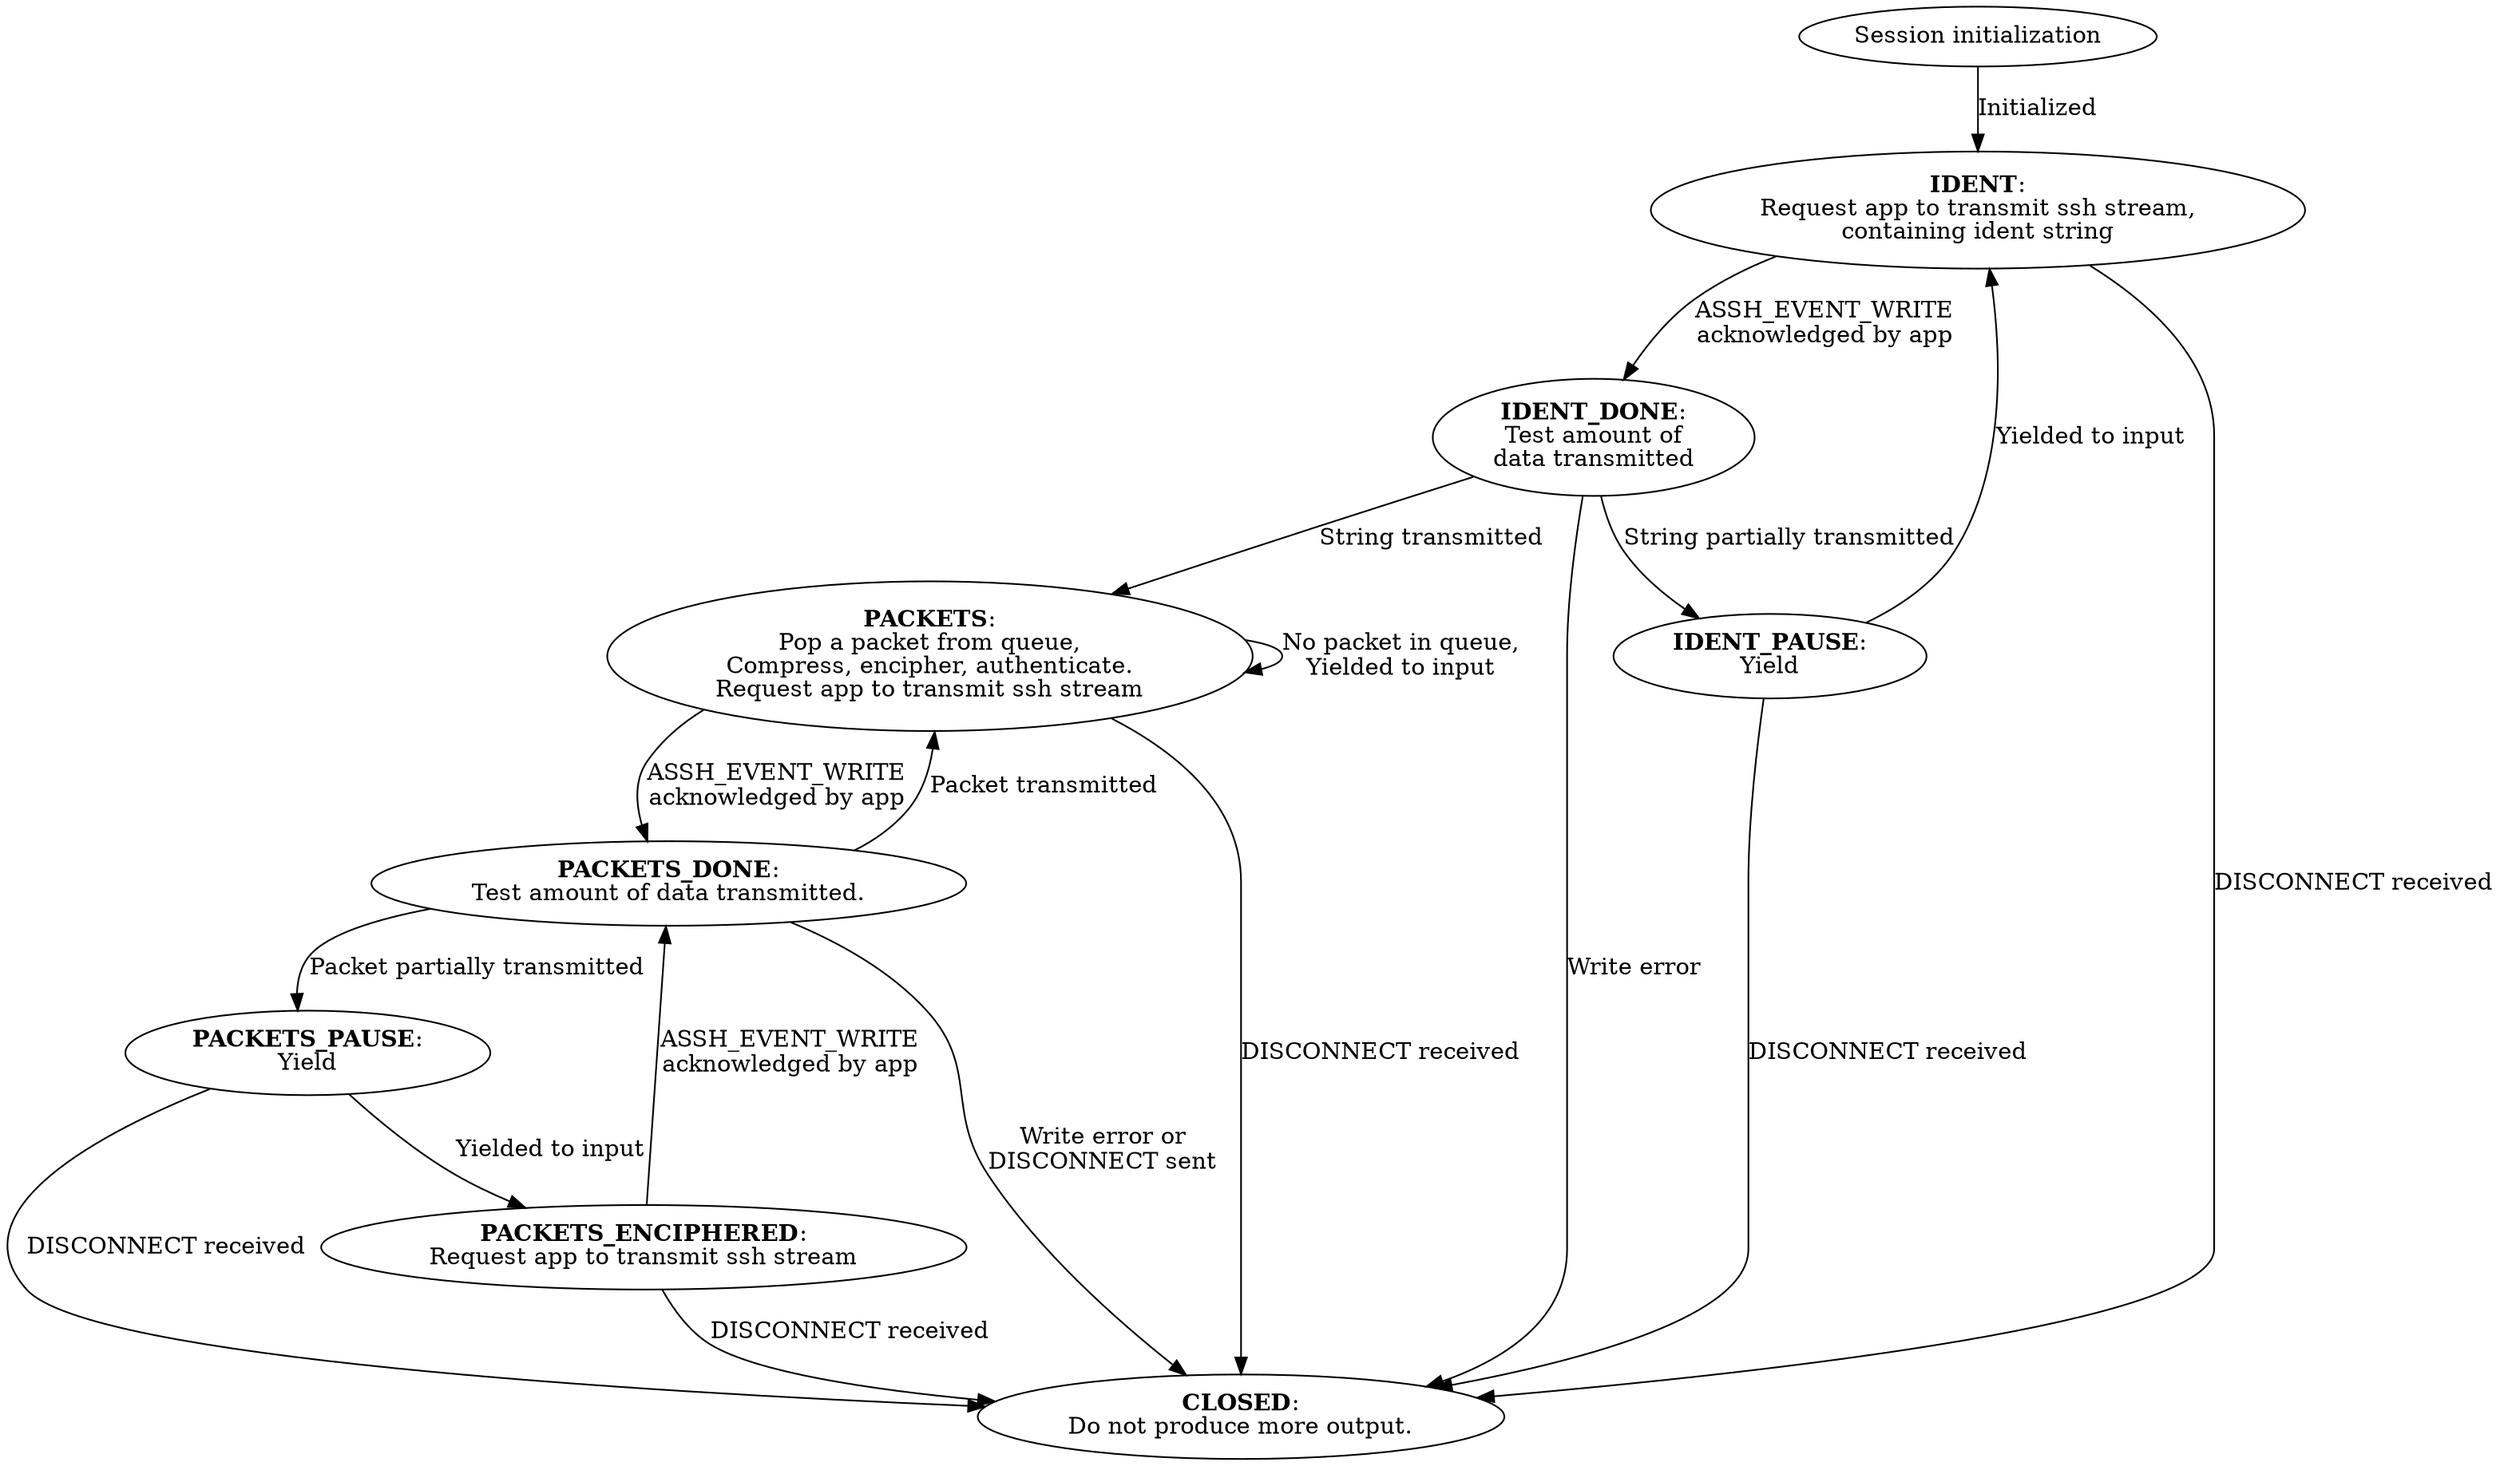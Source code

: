 digraph {
  ASSH_init [label=<Session initialization>];

  ASSH_init -> ASSH_TR_OUT_IDENT [label=<Initialized>];

  ASSH_TR_OUT_IDENT [label=<<b>IDENT</b>:<br/>Request app to transmit ssh stream,<br/>containing ident string>];

  ASSH_TR_OUT_IDENT -> ASSH_TR_OUT_IDENT_DONE [label=<ASSH_EVENT_WRITE<br/>acknowledged by app>];
  ASSH_TR_OUT_IDENT -> ASSH_TR_OUT_CLOSED [label=<DISCONNECT received>];

  ASSH_TR_OUT_IDENT_PAUSE [label=<<b>IDENT_PAUSE</b>:<br/>Yield>];

  ASSH_TR_OUT_IDENT_PAUSE -> ASSH_TR_OUT_IDENT [label=<Yielded to input>];
  ASSH_TR_OUT_IDENT_PAUSE -> ASSH_TR_OUT_CLOSED [label=<DISCONNECT received>];

  ASSH_TR_OUT_IDENT_DONE [label=<<b>IDENT_DONE</b>:<br/>Test amount of<br/>data transmitted>];

  ASSH_TR_OUT_IDENT_DONE -> ASSH_TR_OUT_IDENT_PAUSE [label=<String partially transmitted>];
  ASSH_TR_OUT_IDENT_DONE -> ASSH_TR_OUT_PACKETS [label=<String transmitted>];
  ASSH_TR_OUT_IDENT_DONE -> ASSH_TR_OUT_CLOSED [label=<Write error>];

  ASSH_TR_OUT_PACKETS [label=<<b>PACKETS</b>:<br/>Pop a packet from queue,<br/>Compress, encipher, authenticate.<br/>Request app to transmit ssh stream>];

  ASSH_TR_OUT_PACKETS -> ASSH_TR_OUT_PACKETS_DONE [label=<ASSH_EVENT_WRITE<br/>acknowledged by app>];
  ASSH_TR_OUT_PACKETS -> ASSH_TR_OUT_PACKETS [label=<No packet in queue,<br/>Yielded to input>];
  ASSH_TR_OUT_PACKETS -> ASSH_TR_OUT_CLOSED [label=<DISCONNECT received>];

  ASSH_TR_OUT_PACKETS_PAUSE [label=<<b>PACKETS_PAUSE</b>:<br/>Yield>];

  ASSH_TR_OUT_PACKETS_PAUSE -> ASSH_TR_OUT_PACKETS_ENCIPHERED [label=<Yielded to input>];
  ASSH_TR_OUT_PACKETS_PAUSE -> ASSH_TR_OUT_CLOSED [label=<DISCONNECT received>];

  ASSH_TR_OUT_PACKETS_ENCIPHERED [label=<<b>PACKETS_ENCIPHERED</b>:<br/>Request app to transmit ssh stream>];

  ASSH_TR_OUT_PACKETS_ENCIPHERED -> ASSH_TR_OUT_PACKETS_DONE [label=<ASSH_EVENT_WRITE<br/>acknowledged by app>];
  ASSH_TR_OUT_PACKETS_ENCIPHERED -> ASSH_TR_OUT_CLOSED [label=<DISCONNECT received>];

  ASSH_TR_OUT_PACKETS_DONE [label=<<b>PACKETS_DONE</b>:<br/>Test amount of data transmitted.>];

  ASSH_TR_OUT_PACKETS_DONE -> ASSH_TR_OUT_PACKETS_PAUSE [label=<Packet partially transmitted>];
  ASSH_TR_OUT_PACKETS_DONE -> ASSH_TR_OUT_PACKETS [label=<Packet transmitted>];
  ASSH_TR_OUT_PACKETS_DONE -> ASSH_TR_OUT_CLOSED [label=<Write error or<br/>DISCONNECT sent>];

  ASSH_TR_OUT_CLOSED [label=<<b>CLOSED</b>:<br/>Do not produce more output.>];
}
